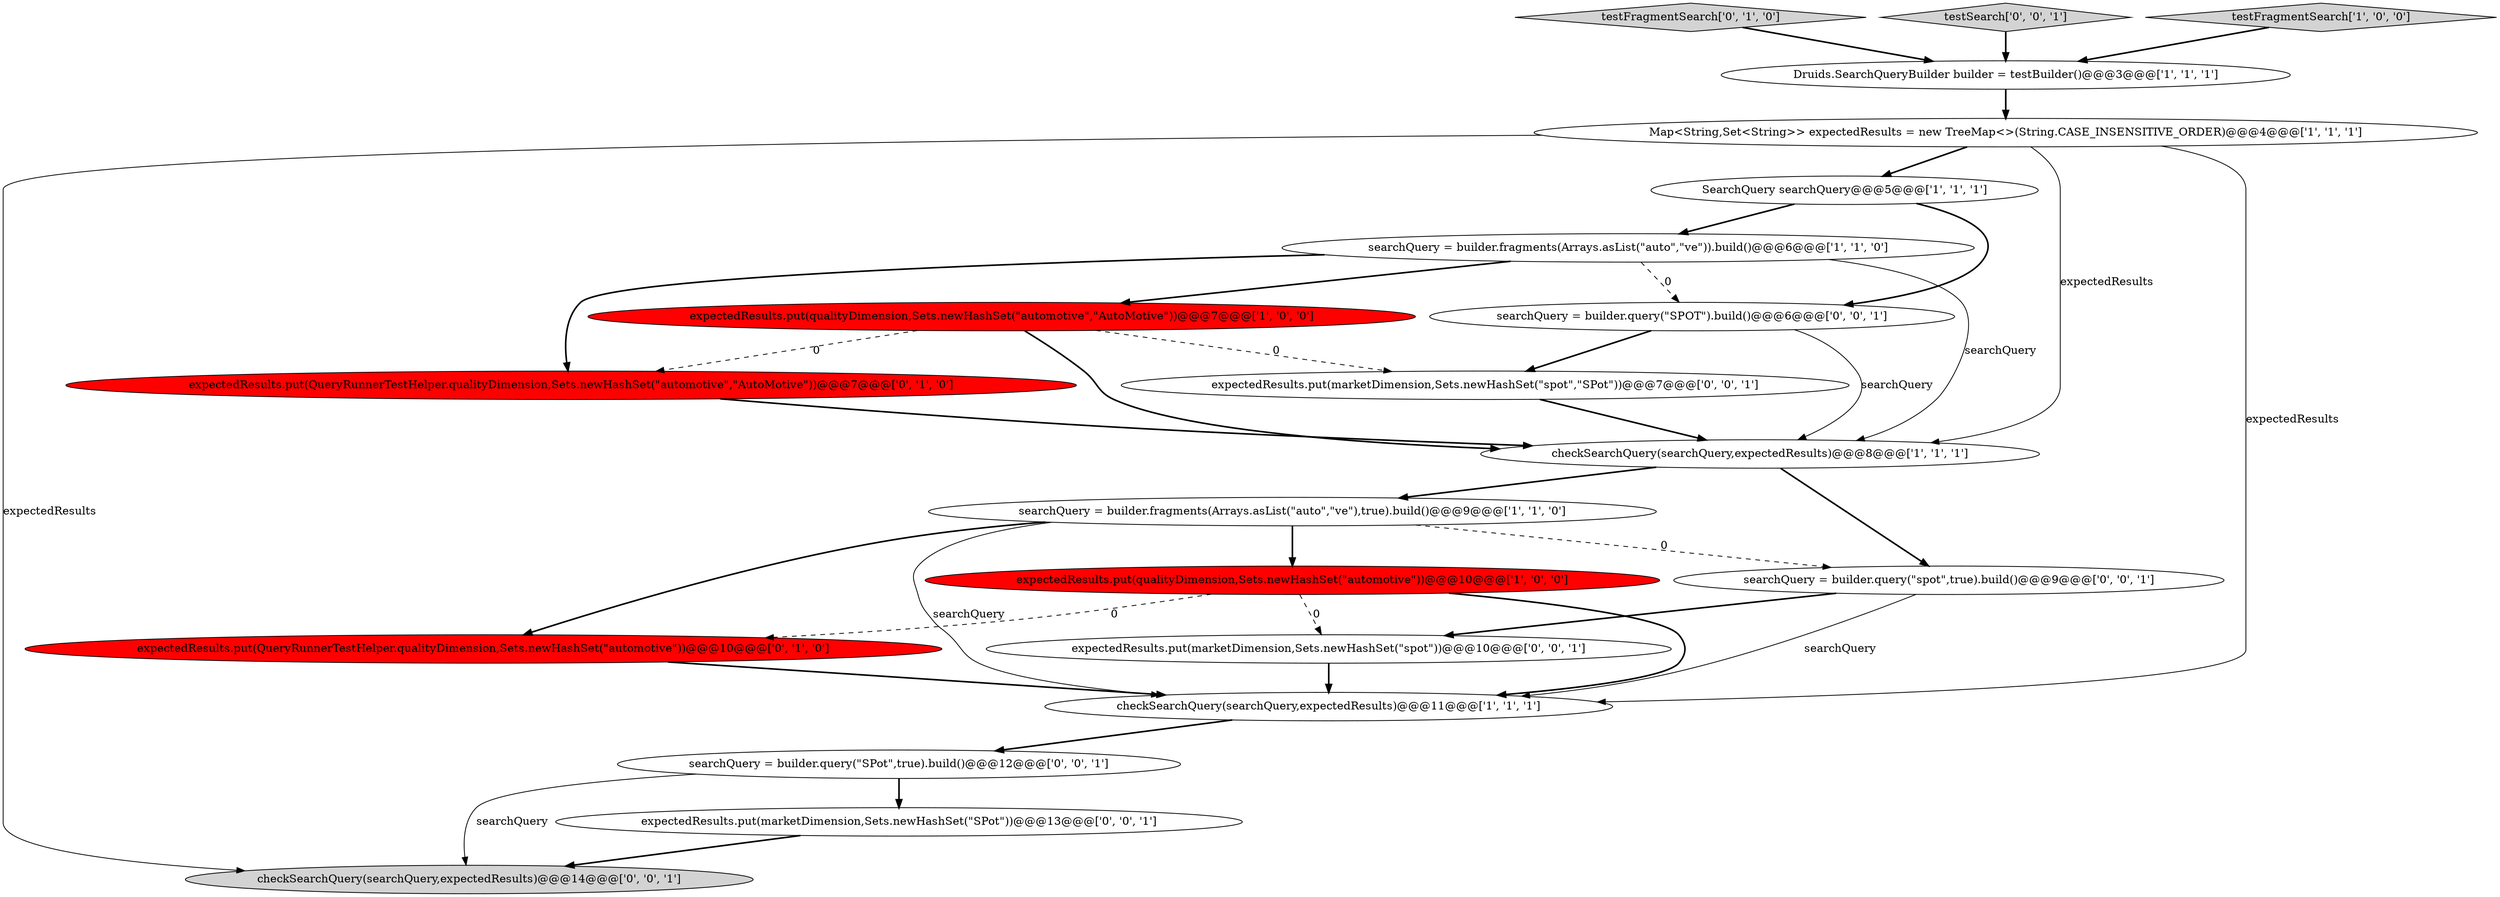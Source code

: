 digraph {
15 [style = filled, label = "searchQuery = builder.query(\"spot\",true).build()@@@9@@@['0', '0', '1']", fillcolor = white, shape = ellipse image = "AAA0AAABBB3BBB"];
10 [style = filled, label = "expectedResults.put(QueryRunnerTestHelper.qualityDimension,Sets.newHashSet(\"automotive\",\"AutoMotive\"))@@@7@@@['0', '1', '0']", fillcolor = red, shape = ellipse image = "AAA1AAABBB2BBB"];
17 [style = filled, label = "expectedResults.put(marketDimension,Sets.newHashSet(\"spot\"))@@@10@@@['0', '0', '1']", fillcolor = white, shape = ellipse image = "AAA0AAABBB3BBB"];
2 [style = filled, label = "expectedResults.put(qualityDimension,Sets.newHashSet(\"automotive\"))@@@10@@@['1', '0', '0']", fillcolor = red, shape = ellipse image = "AAA1AAABBB1BBB"];
0 [style = filled, label = "Map<String,Set<String>> expectedResults = new TreeMap<>(String.CASE_INSENSITIVE_ORDER)@@@4@@@['1', '1', '1']", fillcolor = white, shape = ellipse image = "AAA0AAABBB1BBB"];
11 [style = filled, label = "expectedResults.put(QueryRunnerTestHelper.qualityDimension,Sets.newHashSet(\"automotive\"))@@@10@@@['0', '1', '0']", fillcolor = red, shape = ellipse image = "AAA1AAABBB2BBB"];
8 [style = filled, label = "expectedResults.put(qualityDimension,Sets.newHashSet(\"automotive\",\"AutoMotive\"))@@@7@@@['1', '0', '0']", fillcolor = red, shape = ellipse image = "AAA1AAABBB1BBB"];
1 [style = filled, label = "Druids.SearchQueryBuilder builder = testBuilder()@@@3@@@['1', '1', '1']", fillcolor = white, shape = ellipse image = "AAA0AAABBB1BBB"];
13 [style = filled, label = "searchQuery = builder.query(\"SPot\",true).build()@@@12@@@['0', '0', '1']", fillcolor = white, shape = ellipse image = "AAA0AAABBB3BBB"];
7 [style = filled, label = "checkSearchQuery(searchQuery,expectedResults)@@@11@@@['1', '1', '1']", fillcolor = white, shape = ellipse image = "AAA0AAABBB1BBB"];
12 [style = filled, label = "testFragmentSearch['0', '1', '0']", fillcolor = lightgray, shape = diamond image = "AAA0AAABBB2BBB"];
5 [style = filled, label = "checkSearchQuery(searchQuery,expectedResults)@@@8@@@['1', '1', '1']", fillcolor = white, shape = ellipse image = "AAA0AAABBB1BBB"];
16 [style = filled, label = "expectedResults.put(marketDimension,Sets.newHashSet(\"spot\",\"SPot\"))@@@7@@@['0', '0', '1']", fillcolor = white, shape = ellipse image = "AAA0AAABBB3BBB"];
19 [style = filled, label = "testSearch['0', '0', '1']", fillcolor = lightgray, shape = diamond image = "AAA0AAABBB3BBB"];
14 [style = filled, label = "checkSearchQuery(searchQuery,expectedResults)@@@14@@@['0', '0', '1']", fillcolor = lightgray, shape = ellipse image = "AAA0AAABBB3BBB"];
18 [style = filled, label = "searchQuery = builder.query(\"SPOT\").build()@@@6@@@['0', '0', '1']", fillcolor = white, shape = ellipse image = "AAA0AAABBB3BBB"];
9 [style = filled, label = "searchQuery = builder.fragments(Arrays.asList(\"auto\",\"ve\")).build()@@@6@@@['1', '1', '0']", fillcolor = white, shape = ellipse image = "AAA0AAABBB1BBB"];
3 [style = filled, label = "SearchQuery searchQuery@@@5@@@['1', '1', '1']", fillcolor = white, shape = ellipse image = "AAA0AAABBB1BBB"];
4 [style = filled, label = "testFragmentSearch['1', '0', '0']", fillcolor = lightgray, shape = diamond image = "AAA0AAABBB1BBB"];
6 [style = filled, label = "searchQuery = builder.fragments(Arrays.asList(\"auto\",\"ve\"),true).build()@@@9@@@['1', '1', '0']", fillcolor = white, shape = ellipse image = "AAA0AAABBB1BBB"];
20 [style = filled, label = "expectedResults.put(marketDimension,Sets.newHashSet(\"SPot\"))@@@13@@@['0', '0', '1']", fillcolor = white, shape = ellipse image = "AAA0AAABBB3BBB"];
7->13 [style = bold, label=""];
0->3 [style = bold, label=""];
15->7 [style = solid, label="searchQuery"];
8->16 [style = dashed, label="0"];
8->10 [style = dashed, label="0"];
18->5 [style = solid, label="searchQuery"];
9->5 [style = solid, label="searchQuery"];
9->18 [style = dashed, label="0"];
13->14 [style = solid, label="searchQuery"];
5->15 [style = bold, label=""];
20->14 [style = bold, label=""];
0->5 [style = solid, label="expectedResults"];
1->0 [style = bold, label=""];
9->10 [style = bold, label=""];
9->8 [style = bold, label=""];
12->1 [style = bold, label=""];
2->17 [style = dashed, label="0"];
3->18 [style = bold, label=""];
6->2 [style = bold, label=""];
17->7 [style = bold, label=""];
3->9 [style = bold, label=""];
6->7 [style = solid, label="searchQuery"];
19->1 [style = bold, label=""];
15->17 [style = bold, label=""];
10->5 [style = bold, label=""];
5->6 [style = bold, label=""];
8->5 [style = bold, label=""];
6->15 [style = dashed, label="0"];
6->11 [style = bold, label=""];
0->14 [style = solid, label="expectedResults"];
16->5 [style = bold, label=""];
2->11 [style = dashed, label="0"];
0->7 [style = solid, label="expectedResults"];
4->1 [style = bold, label=""];
2->7 [style = bold, label=""];
11->7 [style = bold, label=""];
13->20 [style = bold, label=""];
18->16 [style = bold, label=""];
}
